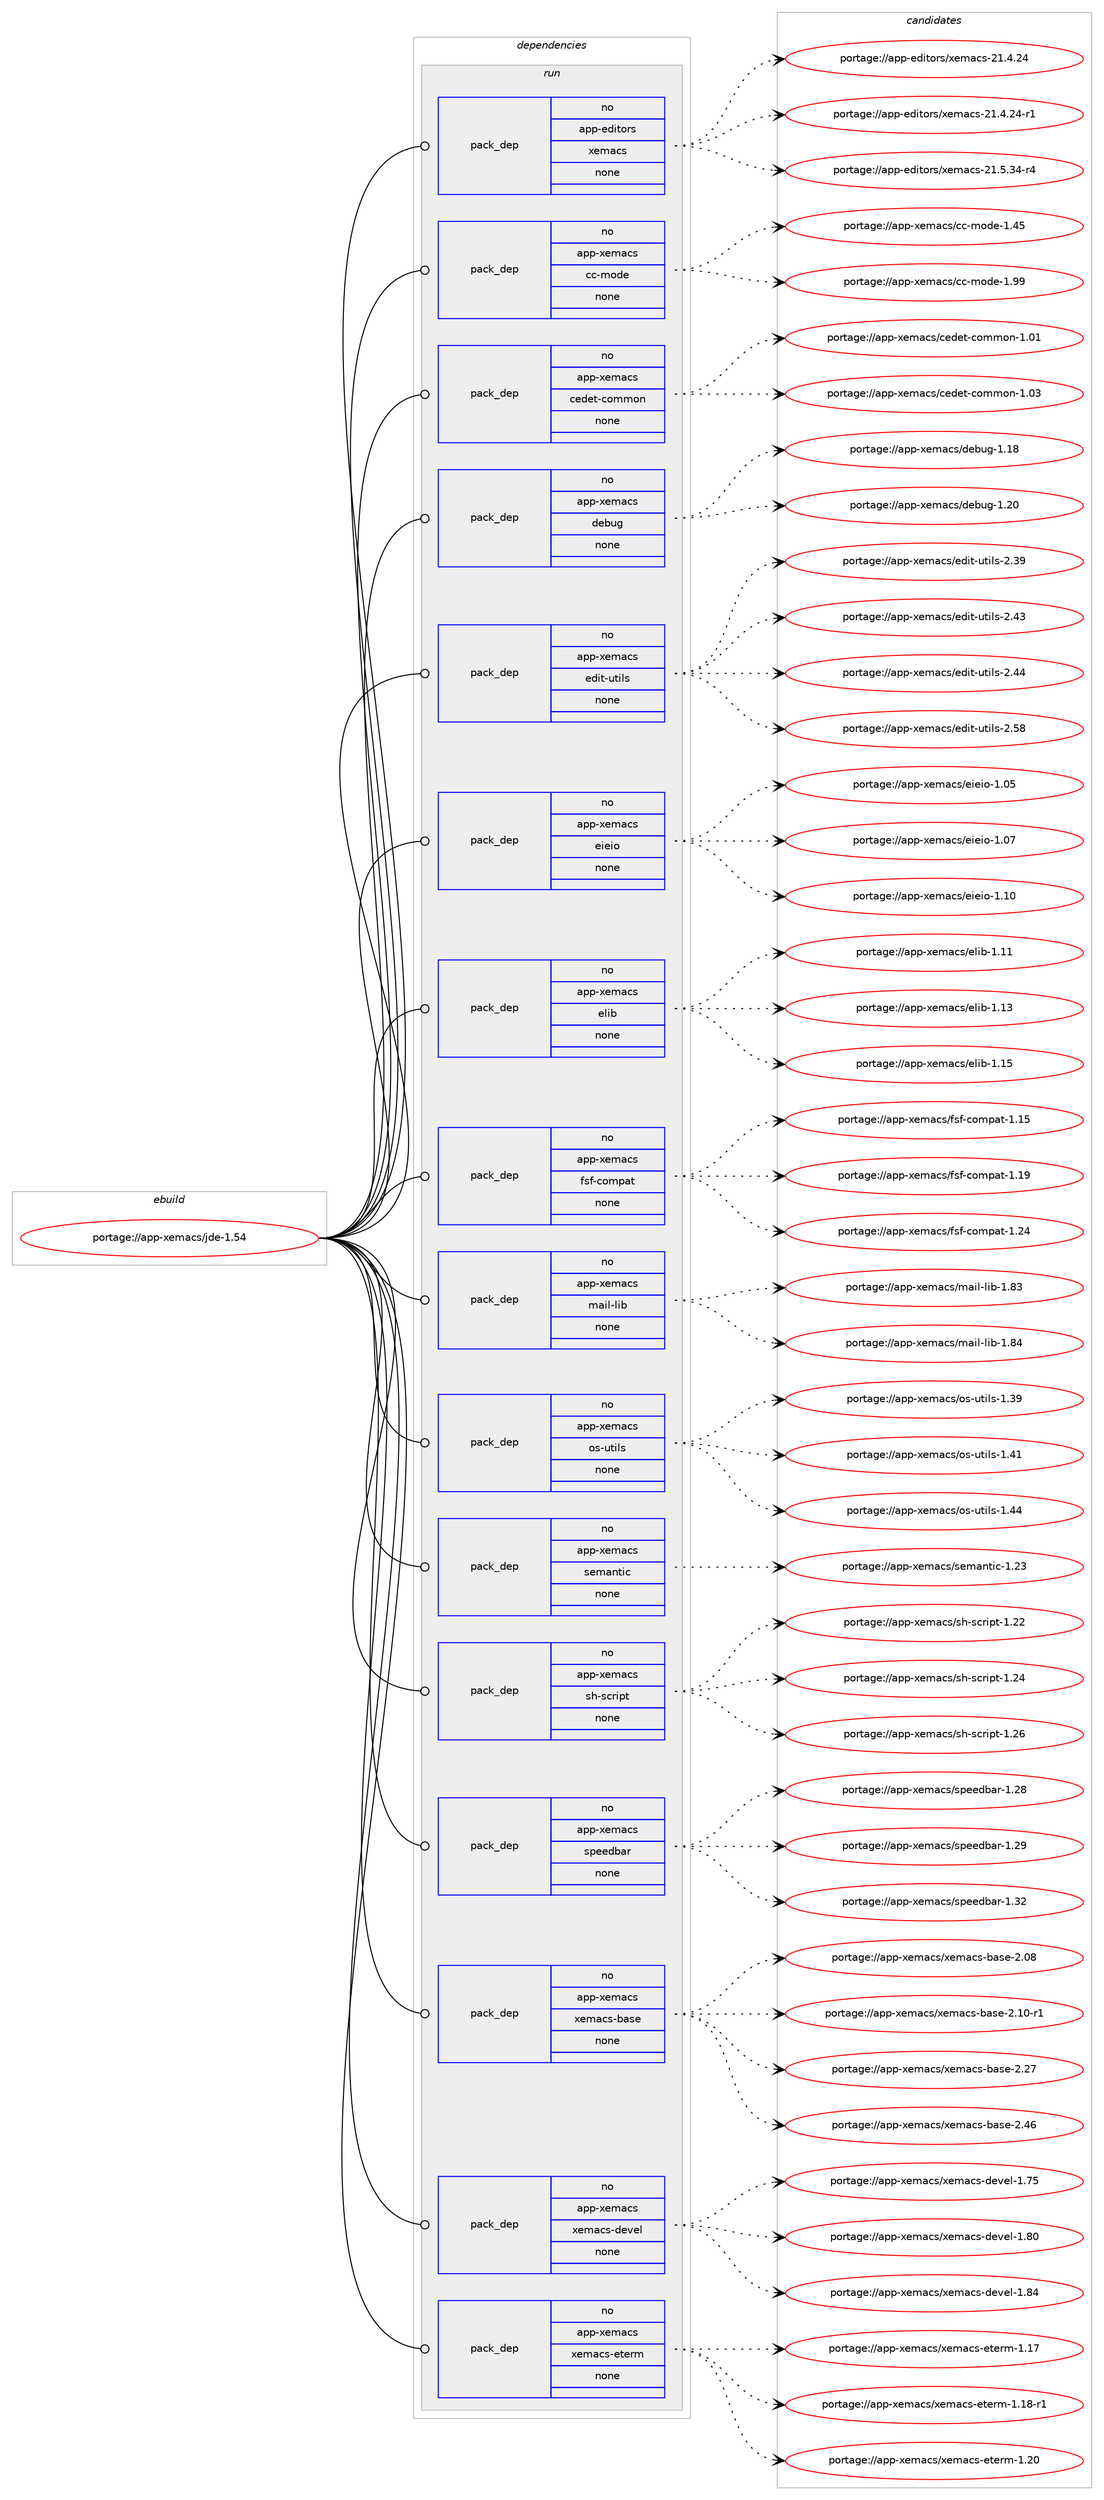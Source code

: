 digraph prolog {

# *************
# Graph options
# *************

newrank=true;
concentrate=true;
compound=true;
graph [rankdir=LR,fontname=Helvetica,fontsize=10,ranksep=1.5];#, ranksep=2.5, nodesep=0.2];
edge  [arrowhead=vee];
node  [fontname=Helvetica,fontsize=10];

# **********
# The ebuild
# **********

subgraph cluster_leftcol {
color=gray;
rank=same;
label=<<i>ebuild</i>>;
id [label="portage://app-xemacs/jde-1.54", color=red, width=4, href="../app-xemacs/jde-1.54.svg"];
}

# ****************
# The dependencies
# ****************

subgraph cluster_midcol {
color=gray;
label=<<i>dependencies</i>>;
subgraph cluster_compile {
fillcolor="#eeeeee";
style=filled;
label=<<i>compile</i>>;
}
subgraph cluster_compileandrun {
fillcolor="#eeeeee";
style=filled;
label=<<i>compile and run</i>>;
}
subgraph cluster_run {
fillcolor="#eeeeee";
style=filled;
label=<<i>run</i>>;
subgraph pack37908 {
dependency50755 [label=<<TABLE BORDER="0" CELLBORDER="1" CELLSPACING="0" CELLPADDING="4" WIDTH="220"><TR><TD ROWSPAN="6" CELLPADDING="30">pack_dep</TD></TR><TR><TD WIDTH="110">no</TD></TR><TR><TD>app-editors</TD></TR><TR><TD>xemacs</TD></TR><TR><TD>none</TD></TR><TR><TD></TD></TR></TABLE>>, shape=none, color=blue];
}
id:e -> dependency50755:w [weight=20,style="solid",arrowhead="odot"];
subgraph pack37909 {
dependency50756 [label=<<TABLE BORDER="0" CELLBORDER="1" CELLSPACING="0" CELLPADDING="4" WIDTH="220"><TR><TD ROWSPAN="6" CELLPADDING="30">pack_dep</TD></TR><TR><TD WIDTH="110">no</TD></TR><TR><TD>app-xemacs</TD></TR><TR><TD>cc-mode</TD></TR><TR><TD>none</TD></TR><TR><TD></TD></TR></TABLE>>, shape=none, color=blue];
}
id:e -> dependency50756:w [weight=20,style="solid",arrowhead="odot"];
subgraph pack37910 {
dependency50757 [label=<<TABLE BORDER="0" CELLBORDER="1" CELLSPACING="0" CELLPADDING="4" WIDTH="220"><TR><TD ROWSPAN="6" CELLPADDING="30">pack_dep</TD></TR><TR><TD WIDTH="110">no</TD></TR><TR><TD>app-xemacs</TD></TR><TR><TD>cedet-common</TD></TR><TR><TD>none</TD></TR><TR><TD></TD></TR></TABLE>>, shape=none, color=blue];
}
id:e -> dependency50757:w [weight=20,style="solid",arrowhead="odot"];
subgraph pack37911 {
dependency50758 [label=<<TABLE BORDER="0" CELLBORDER="1" CELLSPACING="0" CELLPADDING="4" WIDTH="220"><TR><TD ROWSPAN="6" CELLPADDING="30">pack_dep</TD></TR><TR><TD WIDTH="110">no</TD></TR><TR><TD>app-xemacs</TD></TR><TR><TD>debug</TD></TR><TR><TD>none</TD></TR><TR><TD></TD></TR></TABLE>>, shape=none, color=blue];
}
id:e -> dependency50758:w [weight=20,style="solid",arrowhead="odot"];
subgraph pack37912 {
dependency50759 [label=<<TABLE BORDER="0" CELLBORDER="1" CELLSPACING="0" CELLPADDING="4" WIDTH="220"><TR><TD ROWSPAN="6" CELLPADDING="30">pack_dep</TD></TR><TR><TD WIDTH="110">no</TD></TR><TR><TD>app-xemacs</TD></TR><TR><TD>edit-utils</TD></TR><TR><TD>none</TD></TR><TR><TD></TD></TR></TABLE>>, shape=none, color=blue];
}
id:e -> dependency50759:w [weight=20,style="solid",arrowhead="odot"];
subgraph pack37913 {
dependency50760 [label=<<TABLE BORDER="0" CELLBORDER="1" CELLSPACING="0" CELLPADDING="4" WIDTH="220"><TR><TD ROWSPAN="6" CELLPADDING="30">pack_dep</TD></TR><TR><TD WIDTH="110">no</TD></TR><TR><TD>app-xemacs</TD></TR><TR><TD>eieio</TD></TR><TR><TD>none</TD></TR><TR><TD></TD></TR></TABLE>>, shape=none, color=blue];
}
id:e -> dependency50760:w [weight=20,style="solid",arrowhead="odot"];
subgraph pack37914 {
dependency50761 [label=<<TABLE BORDER="0" CELLBORDER="1" CELLSPACING="0" CELLPADDING="4" WIDTH="220"><TR><TD ROWSPAN="6" CELLPADDING="30">pack_dep</TD></TR><TR><TD WIDTH="110">no</TD></TR><TR><TD>app-xemacs</TD></TR><TR><TD>elib</TD></TR><TR><TD>none</TD></TR><TR><TD></TD></TR></TABLE>>, shape=none, color=blue];
}
id:e -> dependency50761:w [weight=20,style="solid",arrowhead="odot"];
subgraph pack37915 {
dependency50762 [label=<<TABLE BORDER="0" CELLBORDER="1" CELLSPACING="0" CELLPADDING="4" WIDTH="220"><TR><TD ROWSPAN="6" CELLPADDING="30">pack_dep</TD></TR><TR><TD WIDTH="110">no</TD></TR><TR><TD>app-xemacs</TD></TR><TR><TD>fsf-compat</TD></TR><TR><TD>none</TD></TR><TR><TD></TD></TR></TABLE>>, shape=none, color=blue];
}
id:e -> dependency50762:w [weight=20,style="solid",arrowhead="odot"];
subgraph pack37916 {
dependency50763 [label=<<TABLE BORDER="0" CELLBORDER="1" CELLSPACING="0" CELLPADDING="4" WIDTH="220"><TR><TD ROWSPAN="6" CELLPADDING="30">pack_dep</TD></TR><TR><TD WIDTH="110">no</TD></TR><TR><TD>app-xemacs</TD></TR><TR><TD>mail-lib</TD></TR><TR><TD>none</TD></TR><TR><TD></TD></TR></TABLE>>, shape=none, color=blue];
}
id:e -> dependency50763:w [weight=20,style="solid",arrowhead="odot"];
subgraph pack37917 {
dependency50764 [label=<<TABLE BORDER="0" CELLBORDER="1" CELLSPACING="0" CELLPADDING="4" WIDTH="220"><TR><TD ROWSPAN="6" CELLPADDING="30">pack_dep</TD></TR><TR><TD WIDTH="110">no</TD></TR><TR><TD>app-xemacs</TD></TR><TR><TD>os-utils</TD></TR><TR><TD>none</TD></TR><TR><TD></TD></TR></TABLE>>, shape=none, color=blue];
}
id:e -> dependency50764:w [weight=20,style="solid",arrowhead="odot"];
subgraph pack37918 {
dependency50765 [label=<<TABLE BORDER="0" CELLBORDER="1" CELLSPACING="0" CELLPADDING="4" WIDTH="220"><TR><TD ROWSPAN="6" CELLPADDING="30">pack_dep</TD></TR><TR><TD WIDTH="110">no</TD></TR><TR><TD>app-xemacs</TD></TR><TR><TD>semantic</TD></TR><TR><TD>none</TD></TR><TR><TD></TD></TR></TABLE>>, shape=none, color=blue];
}
id:e -> dependency50765:w [weight=20,style="solid",arrowhead="odot"];
subgraph pack37919 {
dependency50766 [label=<<TABLE BORDER="0" CELLBORDER="1" CELLSPACING="0" CELLPADDING="4" WIDTH="220"><TR><TD ROWSPAN="6" CELLPADDING="30">pack_dep</TD></TR><TR><TD WIDTH="110">no</TD></TR><TR><TD>app-xemacs</TD></TR><TR><TD>sh-script</TD></TR><TR><TD>none</TD></TR><TR><TD></TD></TR></TABLE>>, shape=none, color=blue];
}
id:e -> dependency50766:w [weight=20,style="solid",arrowhead="odot"];
subgraph pack37920 {
dependency50767 [label=<<TABLE BORDER="0" CELLBORDER="1" CELLSPACING="0" CELLPADDING="4" WIDTH="220"><TR><TD ROWSPAN="6" CELLPADDING="30">pack_dep</TD></TR><TR><TD WIDTH="110">no</TD></TR><TR><TD>app-xemacs</TD></TR><TR><TD>speedbar</TD></TR><TR><TD>none</TD></TR><TR><TD></TD></TR></TABLE>>, shape=none, color=blue];
}
id:e -> dependency50767:w [weight=20,style="solid",arrowhead="odot"];
subgraph pack37921 {
dependency50768 [label=<<TABLE BORDER="0" CELLBORDER="1" CELLSPACING="0" CELLPADDING="4" WIDTH="220"><TR><TD ROWSPAN="6" CELLPADDING="30">pack_dep</TD></TR><TR><TD WIDTH="110">no</TD></TR><TR><TD>app-xemacs</TD></TR><TR><TD>xemacs-base</TD></TR><TR><TD>none</TD></TR><TR><TD></TD></TR></TABLE>>, shape=none, color=blue];
}
id:e -> dependency50768:w [weight=20,style="solid",arrowhead="odot"];
subgraph pack37922 {
dependency50769 [label=<<TABLE BORDER="0" CELLBORDER="1" CELLSPACING="0" CELLPADDING="4" WIDTH="220"><TR><TD ROWSPAN="6" CELLPADDING="30">pack_dep</TD></TR><TR><TD WIDTH="110">no</TD></TR><TR><TD>app-xemacs</TD></TR><TR><TD>xemacs-devel</TD></TR><TR><TD>none</TD></TR><TR><TD></TD></TR></TABLE>>, shape=none, color=blue];
}
id:e -> dependency50769:w [weight=20,style="solid",arrowhead="odot"];
subgraph pack37923 {
dependency50770 [label=<<TABLE BORDER="0" CELLBORDER="1" CELLSPACING="0" CELLPADDING="4" WIDTH="220"><TR><TD ROWSPAN="6" CELLPADDING="30">pack_dep</TD></TR><TR><TD WIDTH="110">no</TD></TR><TR><TD>app-xemacs</TD></TR><TR><TD>xemacs-eterm</TD></TR><TR><TD>none</TD></TR><TR><TD></TD></TR></TABLE>>, shape=none, color=blue];
}
id:e -> dependency50770:w [weight=20,style="solid",arrowhead="odot"];
}
}

# **************
# The candidates
# **************

subgraph cluster_choices {
rank=same;
color=gray;
label=<<i>candidates</i>>;

subgraph choice37908 {
color=black;
nodesep=1;
choiceportage97112112451011001051161111141154712010110997991154550494652465052 [label="portage://app-editors/xemacs-21.4.24", color=red, width=4,href="../app-editors/xemacs-21.4.24.svg"];
choiceportage971121124510110010511611111411547120101109979911545504946524650524511449 [label="portage://app-editors/xemacs-21.4.24-r1", color=red, width=4,href="../app-editors/xemacs-21.4.24-r1.svg"];
choiceportage971121124510110010511611111411547120101109979911545504946534651524511452 [label="portage://app-editors/xemacs-21.5.34-r4", color=red, width=4,href="../app-editors/xemacs-21.5.34-r4.svg"];
dependency50755:e -> choiceportage97112112451011001051161111141154712010110997991154550494652465052:w [style=dotted,weight="100"];
dependency50755:e -> choiceportage971121124510110010511611111411547120101109979911545504946524650524511449:w [style=dotted,weight="100"];
dependency50755:e -> choiceportage971121124510110010511611111411547120101109979911545504946534651524511452:w [style=dotted,weight="100"];
}
subgraph choice37909 {
color=black;
nodesep=1;
choiceportage97112112451201011099799115479999451091111001014549465253 [label="portage://app-xemacs/cc-mode-1.45", color=red, width=4,href="../app-xemacs/cc-mode-1.45.svg"];
choiceportage97112112451201011099799115479999451091111001014549465757 [label="portage://app-xemacs/cc-mode-1.99", color=red, width=4,href="../app-xemacs/cc-mode-1.99.svg"];
dependency50756:e -> choiceportage97112112451201011099799115479999451091111001014549465253:w [style=dotted,weight="100"];
dependency50756:e -> choiceportage97112112451201011099799115479999451091111001014549465757:w [style=dotted,weight="100"];
}
subgraph choice37910 {
color=black;
nodesep=1;
choiceportage97112112451201011099799115479910110010111645991111091091111104549464849 [label="portage://app-xemacs/cedet-common-1.01", color=red, width=4,href="../app-xemacs/cedet-common-1.01.svg"];
choiceportage97112112451201011099799115479910110010111645991111091091111104549464851 [label="portage://app-xemacs/cedet-common-1.03", color=red, width=4,href="../app-xemacs/cedet-common-1.03.svg"];
dependency50757:e -> choiceportage97112112451201011099799115479910110010111645991111091091111104549464849:w [style=dotted,weight="100"];
dependency50757:e -> choiceportage97112112451201011099799115479910110010111645991111091091111104549464851:w [style=dotted,weight="100"];
}
subgraph choice37911 {
color=black;
nodesep=1;
choiceportage9711211245120101109979911547100101981171034549464956 [label="portage://app-xemacs/debug-1.18", color=red, width=4,href="../app-xemacs/debug-1.18.svg"];
choiceportage9711211245120101109979911547100101981171034549465048 [label="portage://app-xemacs/debug-1.20", color=red, width=4,href="../app-xemacs/debug-1.20.svg"];
dependency50758:e -> choiceportage9711211245120101109979911547100101981171034549464956:w [style=dotted,weight="100"];
dependency50758:e -> choiceportage9711211245120101109979911547100101981171034549465048:w [style=dotted,weight="100"];
}
subgraph choice37912 {
color=black;
nodesep=1;
choiceportage9711211245120101109979911547101100105116451171161051081154550465157 [label="portage://app-xemacs/edit-utils-2.39", color=red, width=4,href="../app-xemacs/edit-utils-2.39.svg"];
choiceportage9711211245120101109979911547101100105116451171161051081154550465251 [label="portage://app-xemacs/edit-utils-2.43", color=red, width=4,href="../app-xemacs/edit-utils-2.43.svg"];
choiceportage9711211245120101109979911547101100105116451171161051081154550465252 [label="portage://app-xemacs/edit-utils-2.44", color=red, width=4,href="../app-xemacs/edit-utils-2.44.svg"];
choiceportage9711211245120101109979911547101100105116451171161051081154550465356 [label="portage://app-xemacs/edit-utils-2.58", color=red, width=4,href="../app-xemacs/edit-utils-2.58.svg"];
dependency50759:e -> choiceportage9711211245120101109979911547101100105116451171161051081154550465157:w [style=dotted,weight="100"];
dependency50759:e -> choiceportage9711211245120101109979911547101100105116451171161051081154550465251:w [style=dotted,weight="100"];
dependency50759:e -> choiceportage9711211245120101109979911547101100105116451171161051081154550465252:w [style=dotted,weight="100"];
dependency50759:e -> choiceportage9711211245120101109979911547101100105116451171161051081154550465356:w [style=dotted,weight="100"];
}
subgraph choice37913 {
color=black;
nodesep=1;
choiceportage97112112451201011099799115471011051011051114549464853 [label="portage://app-xemacs/eieio-1.05", color=red, width=4,href="../app-xemacs/eieio-1.05.svg"];
choiceportage97112112451201011099799115471011051011051114549464855 [label="portage://app-xemacs/eieio-1.07", color=red, width=4,href="../app-xemacs/eieio-1.07.svg"];
choiceportage97112112451201011099799115471011051011051114549464948 [label="portage://app-xemacs/eieio-1.10", color=red, width=4,href="../app-xemacs/eieio-1.10.svg"];
dependency50760:e -> choiceportage97112112451201011099799115471011051011051114549464853:w [style=dotted,weight="100"];
dependency50760:e -> choiceportage97112112451201011099799115471011051011051114549464855:w [style=dotted,weight="100"];
dependency50760:e -> choiceportage97112112451201011099799115471011051011051114549464948:w [style=dotted,weight="100"];
}
subgraph choice37914 {
color=black;
nodesep=1;
choiceportage9711211245120101109979911547101108105984549464949 [label="portage://app-xemacs/elib-1.11", color=red, width=4,href="../app-xemacs/elib-1.11.svg"];
choiceportage9711211245120101109979911547101108105984549464951 [label="portage://app-xemacs/elib-1.13", color=red, width=4,href="../app-xemacs/elib-1.13.svg"];
choiceportage9711211245120101109979911547101108105984549464953 [label="portage://app-xemacs/elib-1.15", color=red, width=4,href="../app-xemacs/elib-1.15.svg"];
dependency50761:e -> choiceportage9711211245120101109979911547101108105984549464949:w [style=dotted,weight="100"];
dependency50761:e -> choiceportage9711211245120101109979911547101108105984549464951:w [style=dotted,weight="100"];
dependency50761:e -> choiceportage9711211245120101109979911547101108105984549464953:w [style=dotted,weight="100"];
}
subgraph choice37915 {
color=black;
nodesep=1;
choiceportage97112112451201011099799115471021151024599111109112971164549464953 [label="portage://app-xemacs/fsf-compat-1.15", color=red, width=4,href="../app-xemacs/fsf-compat-1.15.svg"];
choiceportage97112112451201011099799115471021151024599111109112971164549464957 [label="portage://app-xemacs/fsf-compat-1.19", color=red, width=4,href="../app-xemacs/fsf-compat-1.19.svg"];
choiceportage97112112451201011099799115471021151024599111109112971164549465052 [label="portage://app-xemacs/fsf-compat-1.24", color=red, width=4,href="../app-xemacs/fsf-compat-1.24.svg"];
dependency50762:e -> choiceportage97112112451201011099799115471021151024599111109112971164549464953:w [style=dotted,weight="100"];
dependency50762:e -> choiceportage97112112451201011099799115471021151024599111109112971164549464957:w [style=dotted,weight="100"];
dependency50762:e -> choiceportage97112112451201011099799115471021151024599111109112971164549465052:w [style=dotted,weight="100"];
}
subgraph choice37916 {
color=black;
nodesep=1;
choiceportage97112112451201011099799115471099710510845108105984549465651 [label="portage://app-xemacs/mail-lib-1.83", color=red, width=4,href="../app-xemacs/mail-lib-1.83.svg"];
choiceportage97112112451201011099799115471099710510845108105984549465652 [label="portage://app-xemacs/mail-lib-1.84", color=red, width=4,href="../app-xemacs/mail-lib-1.84.svg"];
dependency50763:e -> choiceportage97112112451201011099799115471099710510845108105984549465651:w [style=dotted,weight="100"];
dependency50763:e -> choiceportage97112112451201011099799115471099710510845108105984549465652:w [style=dotted,weight="100"];
}
subgraph choice37917 {
color=black;
nodesep=1;
choiceportage9711211245120101109979911547111115451171161051081154549465157 [label="portage://app-xemacs/os-utils-1.39", color=red, width=4,href="../app-xemacs/os-utils-1.39.svg"];
choiceportage9711211245120101109979911547111115451171161051081154549465249 [label="portage://app-xemacs/os-utils-1.41", color=red, width=4,href="../app-xemacs/os-utils-1.41.svg"];
choiceportage9711211245120101109979911547111115451171161051081154549465252 [label="portage://app-xemacs/os-utils-1.44", color=red, width=4,href="../app-xemacs/os-utils-1.44.svg"];
dependency50764:e -> choiceportage9711211245120101109979911547111115451171161051081154549465157:w [style=dotted,weight="100"];
dependency50764:e -> choiceportage9711211245120101109979911547111115451171161051081154549465249:w [style=dotted,weight="100"];
dependency50764:e -> choiceportage9711211245120101109979911547111115451171161051081154549465252:w [style=dotted,weight="100"];
}
subgraph choice37918 {
color=black;
nodesep=1;
choiceportage971121124512010110997991154711510110997110116105994549465051 [label="portage://app-xemacs/semantic-1.23", color=red, width=4,href="../app-xemacs/semantic-1.23.svg"];
dependency50765:e -> choiceportage971121124512010110997991154711510110997110116105994549465051:w [style=dotted,weight="100"];
}
subgraph choice37919 {
color=black;
nodesep=1;
choiceportage971121124512010110997991154711510445115991141051121164549465050 [label="portage://app-xemacs/sh-script-1.22", color=red, width=4,href="../app-xemacs/sh-script-1.22.svg"];
choiceportage971121124512010110997991154711510445115991141051121164549465052 [label="portage://app-xemacs/sh-script-1.24", color=red, width=4,href="../app-xemacs/sh-script-1.24.svg"];
choiceportage971121124512010110997991154711510445115991141051121164549465054 [label="portage://app-xemacs/sh-script-1.26", color=red, width=4,href="../app-xemacs/sh-script-1.26.svg"];
dependency50766:e -> choiceportage971121124512010110997991154711510445115991141051121164549465050:w [style=dotted,weight="100"];
dependency50766:e -> choiceportage971121124512010110997991154711510445115991141051121164549465052:w [style=dotted,weight="100"];
dependency50766:e -> choiceportage971121124512010110997991154711510445115991141051121164549465054:w [style=dotted,weight="100"];
}
subgraph choice37920 {
color=black;
nodesep=1;
choiceportage971121124512010110997991154711511210110110098971144549465056 [label="portage://app-xemacs/speedbar-1.28", color=red, width=4,href="../app-xemacs/speedbar-1.28.svg"];
choiceportage971121124512010110997991154711511210110110098971144549465057 [label="portage://app-xemacs/speedbar-1.29", color=red, width=4,href="../app-xemacs/speedbar-1.29.svg"];
choiceportage971121124512010110997991154711511210110110098971144549465150 [label="portage://app-xemacs/speedbar-1.32", color=red, width=4,href="../app-xemacs/speedbar-1.32.svg"];
dependency50767:e -> choiceportage971121124512010110997991154711511210110110098971144549465056:w [style=dotted,weight="100"];
dependency50767:e -> choiceportage971121124512010110997991154711511210110110098971144549465057:w [style=dotted,weight="100"];
dependency50767:e -> choiceportage971121124512010110997991154711511210110110098971144549465150:w [style=dotted,weight="100"];
}
subgraph choice37921 {
color=black;
nodesep=1;
choiceportage971121124512010110997991154712010110997991154598971151014550464856 [label="portage://app-xemacs/xemacs-base-2.08", color=red, width=4,href="../app-xemacs/xemacs-base-2.08.svg"];
choiceportage9711211245120101109979911547120101109979911545989711510145504649484511449 [label="portage://app-xemacs/xemacs-base-2.10-r1", color=red, width=4,href="../app-xemacs/xemacs-base-2.10-r1.svg"];
choiceportage971121124512010110997991154712010110997991154598971151014550465055 [label="portage://app-xemacs/xemacs-base-2.27", color=red, width=4,href="../app-xemacs/xemacs-base-2.27.svg"];
choiceportage971121124512010110997991154712010110997991154598971151014550465254 [label="portage://app-xemacs/xemacs-base-2.46", color=red, width=4,href="../app-xemacs/xemacs-base-2.46.svg"];
dependency50768:e -> choiceportage971121124512010110997991154712010110997991154598971151014550464856:w [style=dotted,weight="100"];
dependency50768:e -> choiceportage9711211245120101109979911547120101109979911545989711510145504649484511449:w [style=dotted,weight="100"];
dependency50768:e -> choiceportage971121124512010110997991154712010110997991154598971151014550465055:w [style=dotted,weight="100"];
dependency50768:e -> choiceportage971121124512010110997991154712010110997991154598971151014550465254:w [style=dotted,weight="100"];
}
subgraph choice37922 {
color=black;
nodesep=1;
choiceportage97112112451201011099799115471201011099799115451001011181011084549465553 [label="portage://app-xemacs/xemacs-devel-1.75", color=red, width=4,href="../app-xemacs/xemacs-devel-1.75.svg"];
choiceportage97112112451201011099799115471201011099799115451001011181011084549465648 [label="portage://app-xemacs/xemacs-devel-1.80", color=red, width=4,href="../app-xemacs/xemacs-devel-1.80.svg"];
choiceportage97112112451201011099799115471201011099799115451001011181011084549465652 [label="portage://app-xemacs/xemacs-devel-1.84", color=red, width=4,href="../app-xemacs/xemacs-devel-1.84.svg"];
dependency50769:e -> choiceportage97112112451201011099799115471201011099799115451001011181011084549465553:w [style=dotted,weight="100"];
dependency50769:e -> choiceportage97112112451201011099799115471201011099799115451001011181011084549465648:w [style=dotted,weight="100"];
dependency50769:e -> choiceportage97112112451201011099799115471201011099799115451001011181011084549465652:w [style=dotted,weight="100"];
}
subgraph choice37923 {
color=black;
nodesep=1;
choiceportage97112112451201011099799115471201011099799115451011161011141094549464955 [label="portage://app-xemacs/xemacs-eterm-1.17", color=red, width=4,href="../app-xemacs/xemacs-eterm-1.17.svg"];
choiceportage971121124512010110997991154712010110997991154510111610111410945494649564511449 [label="portage://app-xemacs/xemacs-eterm-1.18-r1", color=red, width=4,href="../app-xemacs/xemacs-eterm-1.18-r1.svg"];
choiceportage97112112451201011099799115471201011099799115451011161011141094549465048 [label="portage://app-xemacs/xemacs-eterm-1.20", color=red, width=4,href="../app-xemacs/xemacs-eterm-1.20.svg"];
dependency50770:e -> choiceportage97112112451201011099799115471201011099799115451011161011141094549464955:w [style=dotted,weight="100"];
dependency50770:e -> choiceportage971121124512010110997991154712010110997991154510111610111410945494649564511449:w [style=dotted,weight="100"];
dependency50770:e -> choiceportage97112112451201011099799115471201011099799115451011161011141094549465048:w [style=dotted,weight="100"];
}
}

}
